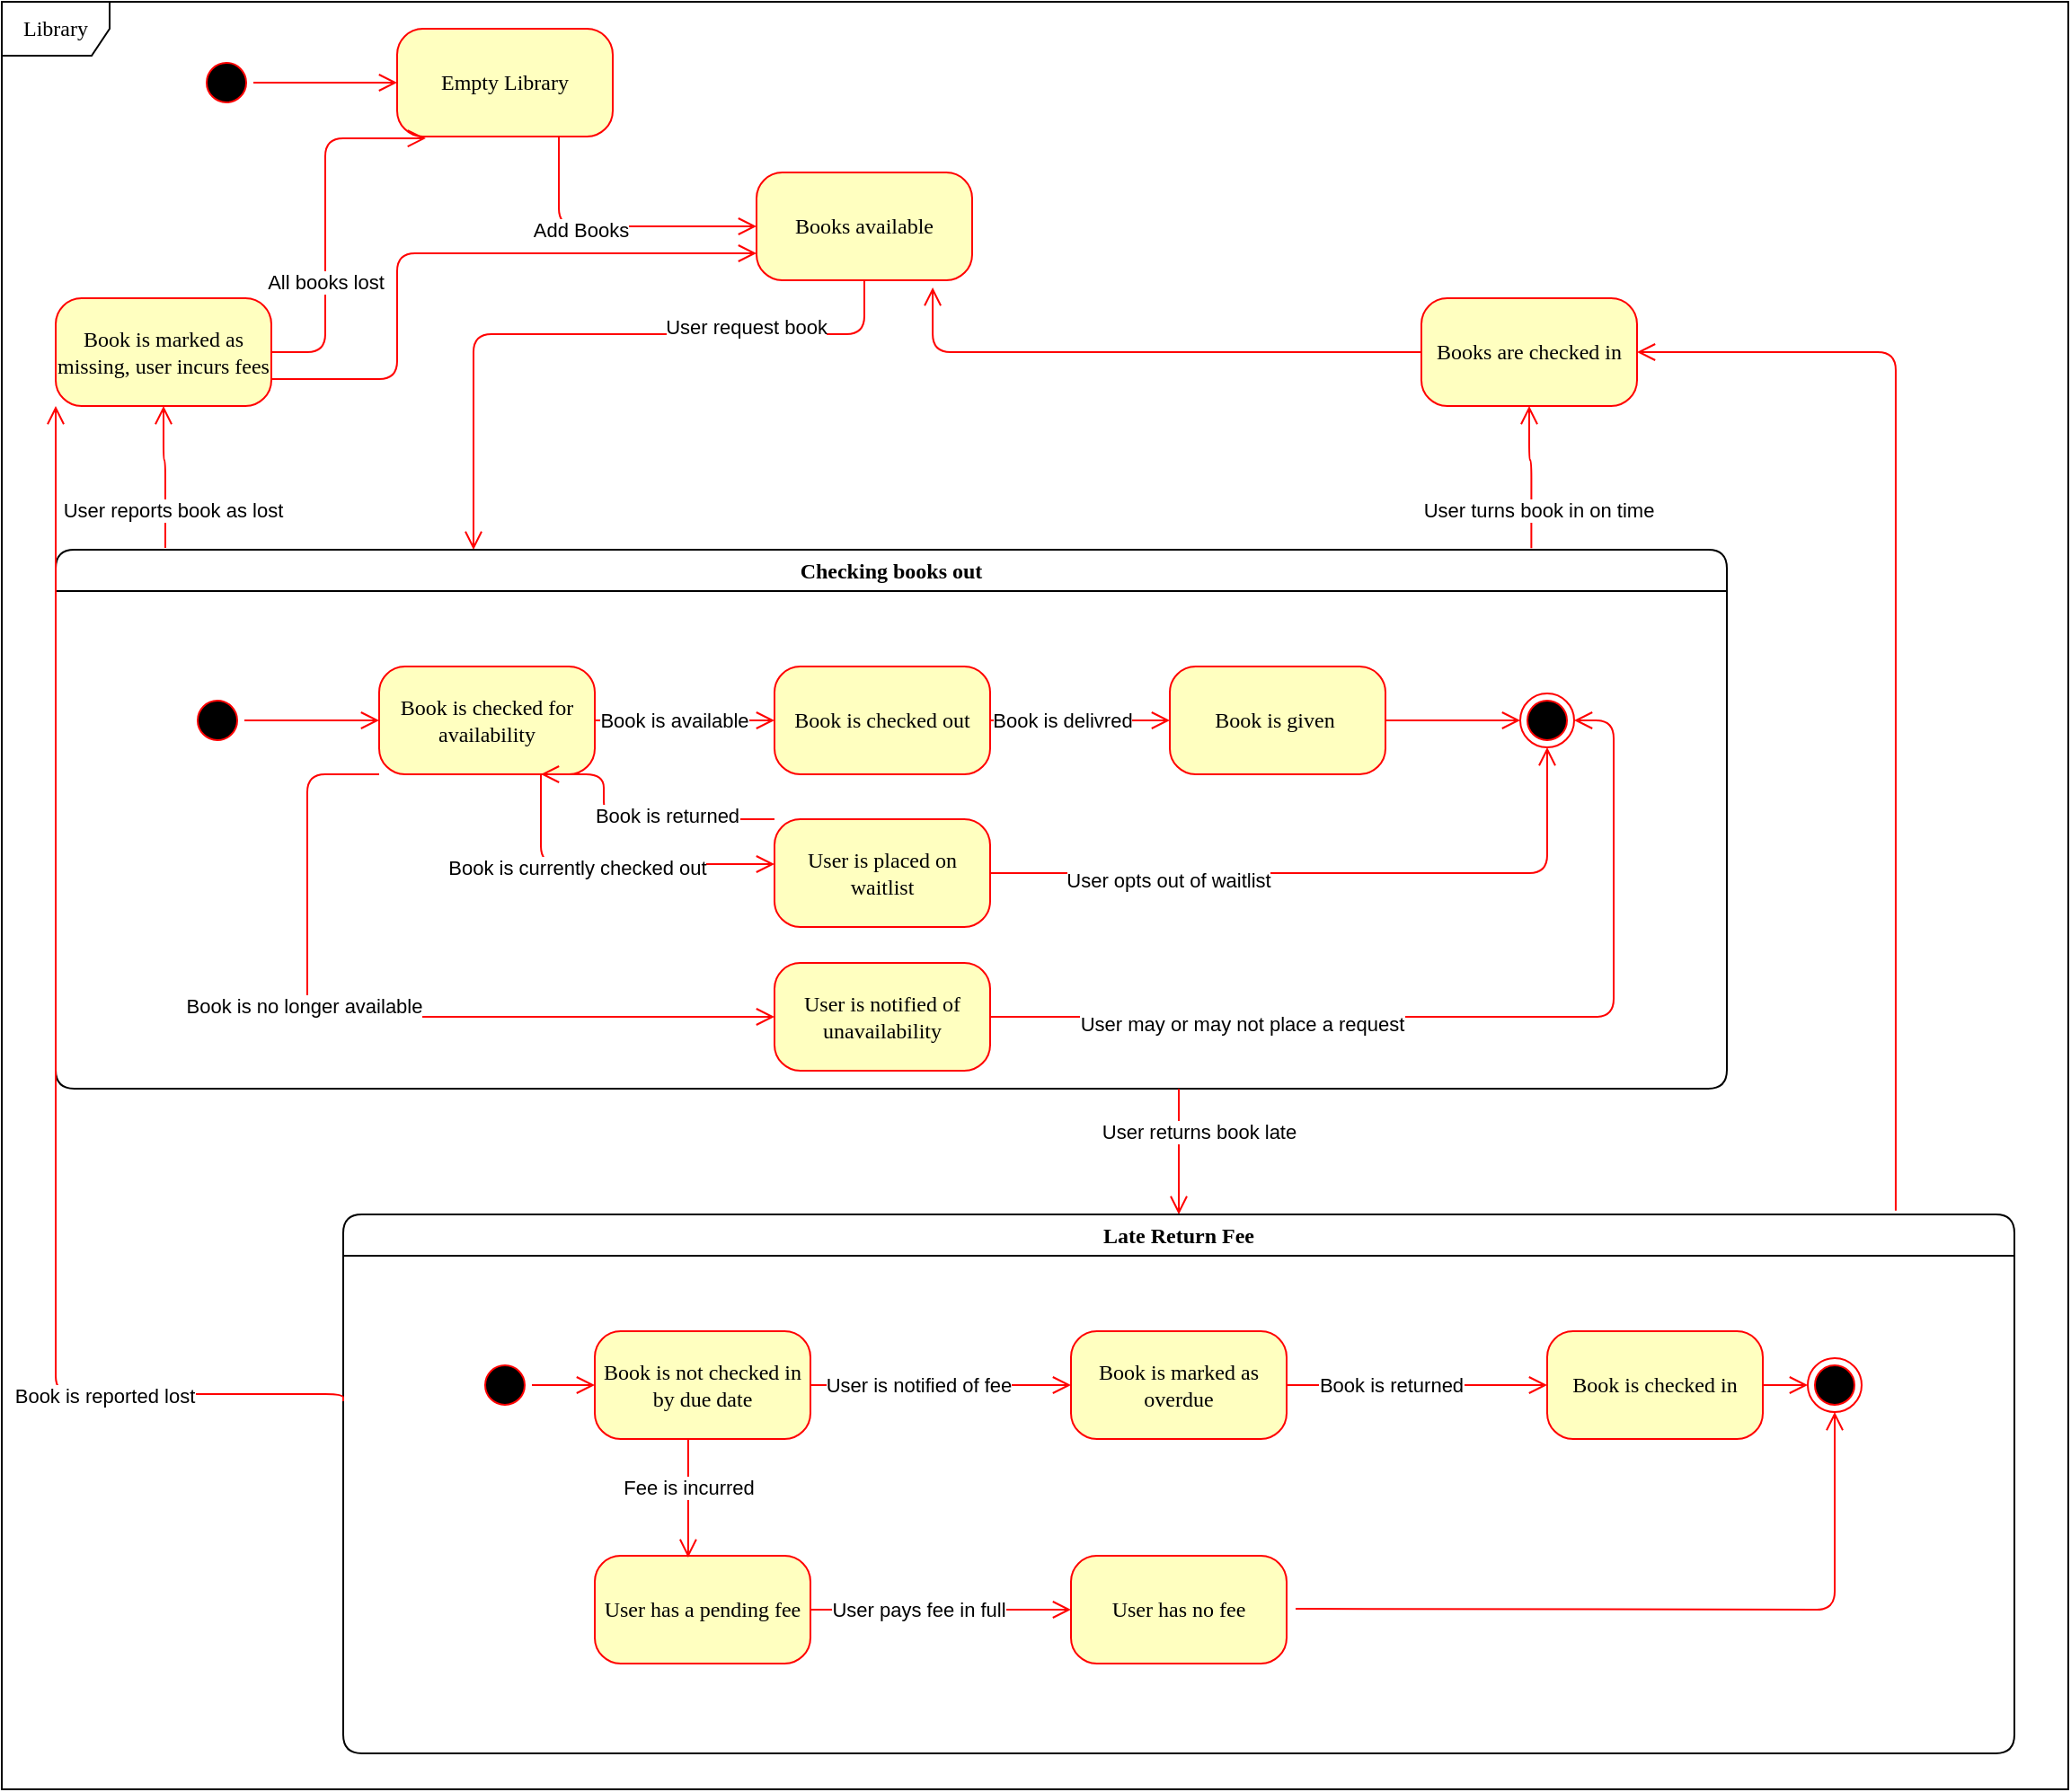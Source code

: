 <mxfile>
    <diagram name="Page-1" id="58cdce13-f638-feb5-8d6f-7d28b1aa9fa0">
        <mxGraphModel dx="1786" dy="987" grid="1" gridSize="10" guides="1" tooltips="1" connect="1" arrows="1" fold="1" page="1" pageScale="1" pageWidth="1100" pageHeight="850" background="none" math="0" shadow="0">
            <root>
                <mxCell id="0"/>
                <mxCell id="1" parent="0"/>
                <mxCell id="382b91b5511bd0f7-1" value="" style="ellipse;html=1;shape=startState;fillColor=#000000;strokeColor=#ff0000;rounded=1;shadow=0;comic=0;labelBackgroundColor=none;fontFamily=Verdana;fontSize=12;fontColor=#000000;align=center;direction=south;" parent="1" vertex="1">
                    <mxGeometry x="130" y="135" width="30" height="30" as="geometry"/>
                </mxCell>
                <mxCell id="382b91b5511bd0f7-6" value="Empty Library" style="rounded=1;whiteSpace=wrap;html=1;arcSize=24;fillColor=#ffffc0;strokeColor=#ff0000;shadow=0;comic=0;labelBackgroundColor=none;fontFamily=Verdana;fontSize=12;fontColor=#000000;align=center;" parent="1" vertex="1">
                    <mxGeometry x="240" y="120" width="120" height="60" as="geometry"/>
                </mxCell>
                <mxCell id="382b91b5511bd0f7-7" value="Books available" style="rounded=1;whiteSpace=wrap;html=1;arcSize=24;fillColor=#ffffc0;strokeColor=#ff0000;shadow=0;comic=0;labelBackgroundColor=none;fontFamily=Verdana;fontSize=12;fontColor=#000000;align=center;" parent="1" vertex="1">
                    <mxGeometry x="440" y="200" width="120" height="60" as="geometry"/>
                </mxCell>
                <mxCell id="2a3bc250acf0617d-8" value="Library" style="shape=umlFrame;whiteSpace=wrap;html=1;rounded=1;shadow=0;comic=0;labelBackgroundColor=none;strokeWidth=1;fontFamily=Verdana;fontSize=12;align=center;" parent="1" vertex="1">
                    <mxGeometry x="20" y="105" width="1150" height="995" as="geometry"/>
                </mxCell>
                <mxCell id="2a3bc250acf0617d-9" style="edgeStyle=orthogonalEdgeStyle;html=1;labelBackgroundColor=none;endArrow=open;endSize=8;strokeColor=#ff0000;fontFamily=Verdana;fontSize=12;align=left;" parent="1" source="382b91b5511bd0f7-1" target="382b91b5511bd0f7-6" edge="1">
                    <mxGeometry relative="1" as="geometry"/>
                </mxCell>
                <mxCell id="2a3bc250acf0617d-10" style="edgeStyle=orthogonalEdgeStyle;html=1;labelBackgroundColor=none;endArrow=open;endSize=8;strokeColor=#ff0000;fontFamily=Verdana;fontSize=12;align=left;entryX=0;entryY=0.5;" parent="1" source="382b91b5511bd0f7-6" target="382b91b5511bd0f7-7" edge="1">
                    <mxGeometry relative="1" as="geometry">
                        <Array as="points">
                            <mxPoint x="330" y="230"/>
                        </Array>
                    </mxGeometry>
                </mxCell>
                <mxCell id="nPLYUVVNwNOfRyuKzJmr-1" value="Add Books" style="edgeLabel;html=1;align=center;verticalAlign=middle;resizable=0;points=[];" parent="2a3bc250acf0617d-10" vertex="1" connectable="0">
                    <mxGeometry x="-0.225" y="-2" relative="1" as="geometry">
                        <mxPoint as="offset"/>
                    </mxGeometry>
                </mxCell>
                <mxCell id="2a3bc250acf0617d-11" style="edgeStyle=orthogonalEdgeStyle;html=1;entryX=0.25;entryY=0;labelBackgroundColor=none;endArrow=open;endSize=8;strokeColor=#ff0000;fontFamily=Verdana;fontSize=12;align=left;exitX=0.5;exitY=1;entryDx=0;entryDy=0;" parent="1" source="382b91b5511bd0f7-7" target="nPLYUVVNwNOfRyuKzJmr-2" edge="1">
                    <mxGeometry relative="1" as="geometry">
                        <mxPoint x="520" y="300" as="sourcePoint"/>
                        <Array as="points">
                            <mxPoint x="500" y="290"/>
                            <mxPoint x="283" y="290"/>
                        </Array>
                        <mxPoint x="330" y="310" as="targetPoint"/>
                    </mxGeometry>
                </mxCell>
                <mxCell id="nPLYUVVNwNOfRyuKzJmr-12" value="User request book" style="edgeLabel;html=1;align=center;verticalAlign=middle;resizable=0;points=[];" parent="2a3bc250acf0617d-11" vertex="1" connectable="0">
                    <mxGeometry x="-0.478" y="-4" relative="1" as="geometry">
                        <mxPoint as="offset"/>
                    </mxGeometry>
                </mxCell>
                <mxCell id="nPLYUVVNwNOfRyuKzJmr-2" value="Checking books out" style="swimlane;whiteSpace=wrap;html=1;rounded=1;shadow=0;comic=0;labelBackgroundColor=none;strokeWidth=1;fontFamily=Verdana;fontSize=12;align=center;" parent="1" vertex="1">
                    <mxGeometry x="50" y="410" width="930" height="300" as="geometry"/>
                </mxCell>
                <mxCell id="nPLYUVVNwNOfRyuKzJmr-3" style="edgeStyle=elbowEdgeStyle;html=1;labelBackgroundColor=none;endArrow=open;endSize=8;strokeColor=#ff0000;fontFamily=Verdana;fontSize=12;align=left;elbow=vertical;" parent="nPLYUVVNwNOfRyuKzJmr-2" source="nPLYUVVNwNOfRyuKzJmr-4" target="nPLYUVVNwNOfRyuKzJmr-9" edge="1">
                    <mxGeometry relative="1" as="geometry"/>
                </mxCell>
                <mxCell id="nPLYUVVNwNOfRyuKzJmr-23" value="Book is available" style="edgeLabel;html=1;align=center;verticalAlign=middle;resizable=0;points=[];" parent="nPLYUVVNwNOfRyuKzJmr-3" vertex="1" connectable="0">
                    <mxGeometry x="-0.477" y="-1" relative="1" as="geometry">
                        <mxPoint x="18" y="-1" as="offset"/>
                    </mxGeometry>
                </mxCell>
                <mxCell id="nPLYUVVNwNOfRyuKzJmr-4" value="Book is checked for availability" style="rounded=1;whiteSpace=wrap;html=1;arcSize=24;fillColor=#ffffc0;strokeColor=#ff0000;shadow=0;comic=0;labelBackgroundColor=none;fontFamily=Verdana;fontSize=12;fontColor=#000000;align=center;" parent="nPLYUVVNwNOfRyuKzJmr-2" vertex="1">
                    <mxGeometry x="180" y="65" width="120" height="60" as="geometry"/>
                </mxCell>
                <mxCell id="nPLYUVVNwNOfRyuKzJmr-5" value="" style="ellipse;html=1;shape=endState;fillColor=#000000;strokeColor=#ff0000;rounded=1;shadow=0;comic=0;labelBackgroundColor=none;fontFamily=Verdana;fontSize=12;fontColor=#000000;align=center;" parent="nPLYUVVNwNOfRyuKzJmr-2" vertex="1">
                    <mxGeometry x="815" y="80" width="30" height="30" as="geometry"/>
                </mxCell>
                <mxCell id="nPLYUVVNwNOfRyuKzJmr-6" style="edgeStyle=elbowEdgeStyle;html=1;labelBackgroundColor=none;endArrow=open;endSize=8;strokeColor=#ff0000;fontFamily=Verdana;fontSize=12;align=left;" parent="nPLYUVVNwNOfRyuKzJmr-2" source="nPLYUVVNwNOfRyuKzJmr-7" target="nPLYUVVNwNOfRyuKzJmr-4" edge="1">
                    <mxGeometry relative="1" as="geometry"/>
                </mxCell>
                <mxCell id="nPLYUVVNwNOfRyuKzJmr-7" value="" style="ellipse;html=1;shape=startState;fillColor=#000000;strokeColor=#ff0000;rounded=1;shadow=0;comic=0;labelBackgroundColor=none;fontFamily=Verdana;fontSize=12;fontColor=#000000;align=center;direction=south;" parent="nPLYUVVNwNOfRyuKzJmr-2" vertex="1">
                    <mxGeometry x="75" y="80" width="30" height="30" as="geometry"/>
                </mxCell>
                <mxCell id="nPLYUVVNwNOfRyuKzJmr-8" style="edgeStyle=elbowEdgeStyle;html=1;labelBackgroundColor=none;endArrow=open;endSize=8;strokeColor=#ff0000;fontFamily=Verdana;fontSize=12;align=left;elbow=vertical;" parent="nPLYUVVNwNOfRyuKzJmr-2" source="nPLYUVVNwNOfRyuKzJmr-9" target="nPLYUVVNwNOfRyuKzJmr-11" edge="1">
                    <mxGeometry relative="1" as="geometry"/>
                </mxCell>
                <mxCell id="nPLYUVVNwNOfRyuKzJmr-24" value="Book is delivred" style="edgeLabel;html=1;align=center;verticalAlign=middle;resizable=0;points=[];" parent="nPLYUVVNwNOfRyuKzJmr-8" vertex="1" connectable="0">
                    <mxGeometry x="-0.2" relative="1" as="geometry">
                        <mxPoint as="offset"/>
                    </mxGeometry>
                </mxCell>
                <mxCell id="nPLYUVVNwNOfRyuKzJmr-9" value="Book is checked out" style="rounded=1;whiteSpace=wrap;html=1;arcSize=24;fillColor=#ffffc0;strokeColor=#ff0000;shadow=0;comic=0;labelBackgroundColor=none;fontFamily=Verdana;fontSize=12;fontColor=#000000;align=center;" parent="nPLYUVVNwNOfRyuKzJmr-2" vertex="1">
                    <mxGeometry x="400" y="65" width="120" height="60" as="geometry"/>
                </mxCell>
                <mxCell id="nPLYUVVNwNOfRyuKzJmr-10" style="edgeStyle=elbowEdgeStyle;html=1;labelBackgroundColor=none;endArrow=open;endSize=8;strokeColor=#ff0000;fontFamily=Verdana;fontSize=12;align=left;" parent="nPLYUVVNwNOfRyuKzJmr-2" source="nPLYUVVNwNOfRyuKzJmr-11" target="nPLYUVVNwNOfRyuKzJmr-5" edge="1">
                    <mxGeometry relative="1" as="geometry"/>
                </mxCell>
                <mxCell id="nPLYUVVNwNOfRyuKzJmr-11" value="Book is given&amp;nbsp;" style="rounded=1;whiteSpace=wrap;html=1;arcSize=24;fillColor=#ffffc0;strokeColor=#ff0000;shadow=0;comic=0;labelBackgroundColor=none;fontFamily=Verdana;fontSize=12;fontColor=#000000;align=center;" parent="nPLYUVVNwNOfRyuKzJmr-2" vertex="1">
                    <mxGeometry x="620" y="65" width="120" height="60" as="geometry"/>
                </mxCell>
                <mxCell id="nPLYUVVNwNOfRyuKzJmr-14" value="User is notified of unavailability" style="rounded=1;whiteSpace=wrap;html=1;arcSize=24;fillColor=#ffffc0;strokeColor=#ff0000;shadow=0;comic=0;labelBackgroundColor=none;fontFamily=Verdana;fontSize=12;fontColor=#000000;align=center;" parent="nPLYUVVNwNOfRyuKzJmr-2" vertex="1">
                    <mxGeometry x="400" y="230" width="120" height="60" as="geometry"/>
                </mxCell>
                <mxCell id="nPLYUVVNwNOfRyuKzJmr-13" value="User is placed on waitlist" style="rounded=1;whiteSpace=wrap;html=1;arcSize=24;fillColor=#ffffc0;strokeColor=#ff0000;shadow=0;comic=0;labelBackgroundColor=none;fontFamily=Verdana;fontSize=12;fontColor=#000000;align=center;" parent="nPLYUVVNwNOfRyuKzJmr-2" vertex="1">
                    <mxGeometry x="400" y="150" width="120" height="60" as="geometry"/>
                </mxCell>
                <mxCell id="nPLYUVVNwNOfRyuKzJmr-17" style="edgeStyle=orthogonalEdgeStyle;html=1;labelBackgroundColor=none;endArrow=open;endSize=8;strokeColor=#ff0000;fontFamily=Verdana;fontSize=12;align=left;" parent="nPLYUVVNwNOfRyuKzJmr-2" target="nPLYUVVNwNOfRyuKzJmr-13" edge="1">
                    <mxGeometry relative="1" as="geometry">
                        <Array as="points">
                            <mxPoint x="270" y="175"/>
                        </Array>
                        <mxPoint x="270" y="125" as="sourcePoint"/>
                        <mxPoint x="380" y="175" as="targetPoint"/>
                    </mxGeometry>
                </mxCell>
                <mxCell id="nPLYUVVNwNOfRyuKzJmr-18" value="Book is currently checked out" style="edgeLabel;html=1;align=center;verticalAlign=middle;resizable=0;points=[];" parent="nPLYUVVNwNOfRyuKzJmr-17" vertex="1" connectable="0">
                    <mxGeometry x="-0.225" y="-2" relative="1" as="geometry">
                        <mxPoint as="offset"/>
                    </mxGeometry>
                </mxCell>
                <mxCell id="nPLYUVVNwNOfRyuKzJmr-15" style="edgeStyle=orthogonalEdgeStyle;html=1;labelBackgroundColor=none;endArrow=open;endSize=8;strokeColor=#ff0000;fontFamily=Verdana;fontSize=12;align=left;entryX=0;entryY=0.5;exitX=0;exitY=1;exitDx=0;exitDy=0;entryDx=0;entryDy=0;" parent="nPLYUVVNwNOfRyuKzJmr-2" source="nPLYUVVNwNOfRyuKzJmr-4" target="nPLYUVVNwNOfRyuKzJmr-14" edge="1">
                    <mxGeometry relative="1" as="geometry">
                        <Array as="points">
                            <mxPoint x="140" y="125"/>
                            <mxPoint x="140" y="260"/>
                        </Array>
                        <mxPoint x="140" y="170" as="sourcePoint"/>
                        <mxPoint x="250" y="220" as="targetPoint"/>
                    </mxGeometry>
                </mxCell>
                <mxCell id="nPLYUVVNwNOfRyuKzJmr-16" value="Book is no longer available" style="edgeLabel;html=1;align=center;verticalAlign=middle;resizable=0;points=[];" parent="nPLYUVVNwNOfRyuKzJmr-15" vertex="1" connectable="0">
                    <mxGeometry x="-0.225" y="-2" relative="1" as="geometry">
                        <mxPoint as="offset"/>
                    </mxGeometry>
                </mxCell>
                <mxCell id="nPLYUVVNwNOfRyuKzJmr-19" style="edgeStyle=orthogonalEdgeStyle;html=1;labelBackgroundColor=none;endArrow=open;endSize=8;strokeColor=#ff0000;fontFamily=Verdana;fontSize=12;align=left;entryX=0.75;entryY=1;exitX=0;exitY=0;exitDx=0;exitDy=0;entryDx=0;entryDy=0;" parent="nPLYUVVNwNOfRyuKzJmr-2" source="nPLYUVVNwNOfRyuKzJmr-13" target="nPLYUVVNwNOfRyuKzJmr-4" edge="1">
                    <mxGeometry relative="1" as="geometry">
                        <Array as="points">
                            <mxPoint x="305" y="150"/>
                        </Array>
                        <mxPoint x="280" y="190" as="sourcePoint"/>
                        <mxPoint x="390" y="240" as="targetPoint"/>
                    </mxGeometry>
                </mxCell>
                <mxCell id="nPLYUVVNwNOfRyuKzJmr-20" value="Book is returned" style="edgeLabel;html=1;align=center;verticalAlign=middle;resizable=0;points=[];" parent="nPLYUVVNwNOfRyuKzJmr-19" vertex="1" connectable="0">
                    <mxGeometry x="-0.225" y="-2" relative="1" as="geometry">
                        <mxPoint as="offset"/>
                    </mxGeometry>
                </mxCell>
                <mxCell id="nPLYUVVNwNOfRyuKzJmr-29" style="edgeStyle=orthogonalEdgeStyle;html=1;entryX=1;entryY=0.5;labelBackgroundColor=none;endArrow=open;endSize=8;strokeColor=#ff0000;fontFamily=Verdana;fontSize=12;align=left;exitX=1;exitY=0.5;entryDx=0;entryDy=0;exitDx=0;exitDy=0;" parent="nPLYUVVNwNOfRyuKzJmr-2" source="nPLYUVVNwNOfRyuKzJmr-14" target="nPLYUVVNwNOfRyuKzJmr-5" edge="1">
                    <mxGeometry relative="1" as="geometry">
                        <mxPoint x="867" y="160" as="sourcePoint"/>
                        <Array as="points">
                            <mxPoint x="867" y="260"/>
                            <mxPoint x="867" y="95"/>
                        </Array>
                        <mxPoint x="650" y="310" as="targetPoint"/>
                    </mxGeometry>
                </mxCell>
                <mxCell id="nPLYUVVNwNOfRyuKzJmr-30" value="User may or may not place a request" style="edgeLabel;html=1;align=center;verticalAlign=middle;resizable=0;points=[];" parent="nPLYUVVNwNOfRyuKzJmr-29" vertex="1" connectable="0">
                    <mxGeometry x="-0.478" y="-4" relative="1" as="geometry">
                        <mxPoint as="offset"/>
                    </mxGeometry>
                </mxCell>
                <mxCell id="nPLYUVVNwNOfRyuKzJmr-31" style="edgeStyle=orthogonalEdgeStyle;html=1;entryX=0.5;entryY=1;labelBackgroundColor=none;endArrow=open;endSize=8;strokeColor=#ff0000;fontFamily=Verdana;fontSize=12;align=left;exitX=1;exitY=0.5;entryDx=0;entryDy=0;exitDx=0;exitDy=0;" parent="nPLYUVVNwNOfRyuKzJmr-2" target="nPLYUVVNwNOfRyuKzJmr-5" edge="1">
                    <mxGeometry relative="1" as="geometry">
                        <mxPoint x="520" y="180" as="sourcePoint"/>
                        <Array as="points">
                            <mxPoint x="830" y="180"/>
                        </Array>
                        <mxPoint x="845" y="15" as="targetPoint"/>
                    </mxGeometry>
                </mxCell>
                <mxCell id="nPLYUVVNwNOfRyuKzJmr-32" value="User opts out of waitlist" style="edgeLabel;html=1;align=center;verticalAlign=middle;resizable=0;points=[];" parent="nPLYUVVNwNOfRyuKzJmr-31" vertex="1" connectable="0">
                    <mxGeometry x="-0.478" y="-4" relative="1" as="geometry">
                        <mxPoint as="offset"/>
                    </mxGeometry>
                </mxCell>
                <mxCell id="nPLYUVVNwNOfRyuKzJmr-33" style="edgeStyle=orthogonalEdgeStyle;html=1;labelBackgroundColor=none;endArrow=open;endSize=8;strokeColor=#ff0000;fontFamily=Verdana;fontSize=12;align=left;exitX=0.883;exitY=-0.003;exitDx=0;exitDy=0;exitPerimeter=0;" parent="1" source="nPLYUVVNwNOfRyuKzJmr-2" edge="1">
                    <mxGeometry relative="1" as="geometry">
                        <mxPoint x="710" y="375" as="sourcePoint"/>
                        <Array as="points">
                            <mxPoint x="871" y="360"/>
                            <mxPoint x="870" y="360"/>
                        </Array>
                        <mxPoint x="870" y="330" as="targetPoint"/>
                    </mxGeometry>
                </mxCell>
                <mxCell id="nPLYUVVNwNOfRyuKzJmr-34" value="User turns book in on time" style="edgeLabel;html=1;align=center;verticalAlign=middle;resizable=0;points=[];" parent="nPLYUVVNwNOfRyuKzJmr-33" vertex="1" connectable="0">
                    <mxGeometry x="-0.478" y="-4" relative="1" as="geometry">
                        <mxPoint as="offset"/>
                    </mxGeometry>
                </mxCell>
                <mxCell id="nPLYUVVNwNOfRyuKzJmr-35" value="Books are checked in" style="rounded=1;whiteSpace=wrap;html=1;arcSize=24;fillColor=#ffffc0;strokeColor=#ff0000;shadow=0;comic=0;labelBackgroundColor=none;fontFamily=Verdana;fontSize=12;fontColor=#000000;align=center;" parent="1" vertex="1">
                    <mxGeometry x="810" y="270" width="120" height="60" as="geometry"/>
                </mxCell>
                <mxCell id="nPLYUVVNwNOfRyuKzJmr-36" style="edgeStyle=elbowEdgeStyle;html=1;labelBackgroundColor=none;endArrow=open;endSize=8;strokeColor=#ff0000;fontFamily=Verdana;fontSize=12;align=left;entryX=0.5;entryY=0;entryDx=0;entryDy=0;" parent="1" target="nPLYUVVNwNOfRyuKzJmr-38" edge="1">
                    <mxGeometry relative="1" as="geometry">
                        <mxPoint x="675" y="710" as="sourcePoint"/>
                        <mxPoint x="1120" y="480" as="targetPoint"/>
                        <Array as="points">
                            <mxPoint x="675" y="740"/>
                        </Array>
                    </mxGeometry>
                </mxCell>
                <mxCell id="nPLYUVVNwNOfRyuKzJmr-37" value="User returns book late" style="edgeLabel;html=1;align=center;verticalAlign=middle;resizable=0;points=[];" parent="nPLYUVVNwNOfRyuKzJmr-36" vertex="1" connectable="0">
                    <mxGeometry x="-0.314" y="-1" relative="1" as="geometry">
                        <mxPoint x="12" as="offset"/>
                    </mxGeometry>
                </mxCell>
                <mxCell id="nPLYUVVNwNOfRyuKzJmr-38" value="Late Return Fee" style="swimlane;whiteSpace=wrap;html=1;rounded=1;shadow=0;comic=0;labelBackgroundColor=none;strokeWidth=1;fontFamily=Verdana;fontSize=12;align=center;" parent="1" vertex="1">
                    <mxGeometry x="210" y="780" width="930" height="300" as="geometry"/>
                </mxCell>
                <mxCell id="nPLYUVVNwNOfRyuKzJmr-39" style="edgeStyle=elbowEdgeStyle;html=1;labelBackgroundColor=none;endArrow=open;endSize=8;strokeColor=#ff0000;fontFamily=Verdana;fontSize=12;align=left;elbow=horizontal;" parent="nPLYUVVNwNOfRyuKzJmr-38" source="nPLYUVVNwNOfRyuKzJmr-41" target="nPLYUVVNwNOfRyuKzJmr-47" edge="1">
                    <mxGeometry relative="1" as="geometry"/>
                </mxCell>
                <mxCell id="nPLYUVVNwNOfRyuKzJmr-62" value="User is notified of fee" style="edgeLabel;html=1;align=center;verticalAlign=middle;resizable=0;points=[];" parent="nPLYUVVNwNOfRyuKzJmr-39" vertex="1" connectable="0">
                    <mxGeometry x="-0.28" y="-4" relative="1" as="geometry">
                        <mxPoint x="8" y="-4" as="offset"/>
                    </mxGeometry>
                </mxCell>
                <mxCell id="nPLYUVVNwNOfRyuKzJmr-41" value="Book is not checked in by due date" style="rounded=1;whiteSpace=wrap;html=1;arcSize=24;fillColor=#ffffc0;strokeColor=#ff0000;shadow=0;comic=0;labelBackgroundColor=none;fontFamily=Verdana;fontSize=12;fontColor=#000000;align=center;" parent="nPLYUVVNwNOfRyuKzJmr-38" vertex="1">
                    <mxGeometry x="140" y="65" width="120" height="60" as="geometry"/>
                </mxCell>
                <mxCell id="nPLYUVVNwNOfRyuKzJmr-42" value="" style="ellipse;html=1;shape=endState;fillColor=#000000;strokeColor=#ff0000;rounded=1;shadow=0;comic=0;labelBackgroundColor=none;fontFamily=Verdana;fontSize=12;fontColor=#000000;align=center;" parent="nPLYUVVNwNOfRyuKzJmr-38" vertex="1">
                    <mxGeometry x="815" y="80" width="30" height="30" as="geometry"/>
                </mxCell>
                <mxCell id="nPLYUVVNwNOfRyuKzJmr-43" style="edgeStyle=elbowEdgeStyle;html=1;labelBackgroundColor=none;endArrow=open;endSize=8;strokeColor=#ff0000;fontFamily=Verdana;fontSize=12;align=left;" parent="nPLYUVVNwNOfRyuKzJmr-38" source="nPLYUVVNwNOfRyuKzJmr-44" target="nPLYUVVNwNOfRyuKzJmr-41" edge="1">
                    <mxGeometry relative="1" as="geometry"/>
                </mxCell>
                <mxCell id="nPLYUVVNwNOfRyuKzJmr-44" value="" style="ellipse;html=1;shape=startState;fillColor=#000000;strokeColor=#ff0000;rounded=1;shadow=0;comic=0;labelBackgroundColor=none;fontFamily=Verdana;fontSize=12;fontColor=#000000;align=center;direction=south;" parent="nPLYUVVNwNOfRyuKzJmr-38" vertex="1">
                    <mxGeometry x="75" y="80" width="30" height="30" as="geometry"/>
                </mxCell>
                <mxCell id="nPLYUVVNwNOfRyuKzJmr-45" style="edgeStyle=elbowEdgeStyle;html=1;labelBackgroundColor=none;endArrow=open;endSize=8;strokeColor=#ff0000;fontFamily=Verdana;fontSize=12;align=left;elbow=vertical;" parent="nPLYUVVNwNOfRyuKzJmr-38" source="nPLYUVVNwNOfRyuKzJmr-47" target="nPLYUVVNwNOfRyuKzJmr-49" edge="1">
                    <mxGeometry relative="1" as="geometry"/>
                </mxCell>
                <mxCell id="nPLYUVVNwNOfRyuKzJmr-46" value="Book is returned" style="edgeLabel;html=1;align=center;verticalAlign=middle;resizable=0;points=[];" parent="nPLYUVVNwNOfRyuKzJmr-45" vertex="1" connectable="0">
                    <mxGeometry x="-0.2" relative="1" as="geometry">
                        <mxPoint as="offset"/>
                    </mxGeometry>
                </mxCell>
                <mxCell id="nPLYUVVNwNOfRyuKzJmr-47" value="Book is marked as overdue" style="rounded=1;whiteSpace=wrap;html=1;arcSize=24;fillColor=#ffffc0;strokeColor=#ff0000;shadow=0;comic=0;labelBackgroundColor=none;fontFamily=Verdana;fontSize=12;fontColor=#000000;align=center;" parent="nPLYUVVNwNOfRyuKzJmr-38" vertex="1">
                    <mxGeometry x="405" y="65" width="120" height="60" as="geometry"/>
                </mxCell>
                <mxCell id="nPLYUVVNwNOfRyuKzJmr-48" style="edgeStyle=elbowEdgeStyle;html=1;labelBackgroundColor=none;endArrow=open;endSize=8;strokeColor=#ff0000;fontFamily=Verdana;fontSize=12;align=left;" parent="nPLYUVVNwNOfRyuKzJmr-38" source="nPLYUVVNwNOfRyuKzJmr-49" target="nPLYUVVNwNOfRyuKzJmr-42" edge="1">
                    <mxGeometry relative="1" as="geometry"/>
                </mxCell>
                <mxCell id="nPLYUVVNwNOfRyuKzJmr-49" value="Book is checked in" style="rounded=1;whiteSpace=wrap;html=1;arcSize=24;fillColor=#ffffc0;strokeColor=#ff0000;shadow=0;comic=0;labelBackgroundColor=none;fontFamily=Verdana;fontSize=12;fontColor=#000000;align=center;" parent="nPLYUVVNwNOfRyuKzJmr-38" vertex="1">
                    <mxGeometry x="670" y="65" width="120" height="60" as="geometry"/>
                </mxCell>
                <mxCell id="nPLYUVVNwNOfRyuKzJmr-50" value="User has a pending fee" style="rounded=1;whiteSpace=wrap;html=1;arcSize=24;fillColor=#ffffc0;strokeColor=#ff0000;shadow=0;comic=0;labelBackgroundColor=none;fontFamily=Verdana;fontSize=12;fontColor=#000000;align=center;" parent="nPLYUVVNwNOfRyuKzJmr-38" vertex="1">
                    <mxGeometry x="140" y="190" width="120" height="60" as="geometry"/>
                </mxCell>
                <mxCell id="nPLYUVVNwNOfRyuKzJmr-63" style="edgeStyle=elbowEdgeStyle;html=1;labelBackgroundColor=none;endArrow=open;endSize=8;strokeColor=#ff0000;fontFamily=Verdana;fontSize=12;align=left;elbow=vertical;exitX=0.433;exitY=1;exitDx=0;exitDy=0;exitPerimeter=0;entryX=0.433;entryY=0.017;entryDx=0;entryDy=0;entryPerimeter=0;" parent="nPLYUVVNwNOfRyuKzJmr-38" source="nPLYUVVNwNOfRyuKzJmr-41" target="nPLYUVVNwNOfRyuKzJmr-50" edge="1">
                    <mxGeometry relative="1" as="geometry">
                        <mxPoint x="320" y="210" as="sourcePoint"/>
                        <mxPoint x="465" y="210" as="targetPoint"/>
                    </mxGeometry>
                </mxCell>
                <mxCell id="nPLYUVVNwNOfRyuKzJmr-64" value="Fee is incurred" style="edgeLabel;html=1;align=center;verticalAlign=middle;resizable=0;points=[];" parent="nPLYUVVNwNOfRyuKzJmr-63" vertex="1" connectable="0">
                    <mxGeometry x="-0.2" relative="1" as="geometry">
                        <mxPoint as="offset"/>
                    </mxGeometry>
                </mxCell>
                <mxCell id="nPLYUVVNwNOfRyuKzJmr-65" style="edgeStyle=elbowEdgeStyle;html=1;labelBackgroundColor=none;endArrow=open;endSize=8;strokeColor=#ff0000;fontFamily=Verdana;fontSize=12;align=left;elbow=horizontal;" parent="nPLYUVVNwNOfRyuKzJmr-38" edge="1">
                    <mxGeometry relative="1" as="geometry">
                        <mxPoint x="260" y="220" as="sourcePoint"/>
                        <mxPoint x="405" y="220" as="targetPoint"/>
                    </mxGeometry>
                </mxCell>
                <mxCell id="nPLYUVVNwNOfRyuKzJmr-66" value="User pays fee in full" style="edgeLabel;html=1;align=center;verticalAlign=middle;resizable=0;points=[];" parent="nPLYUVVNwNOfRyuKzJmr-65" vertex="1" connectable="0">
                    <mxGeometry x="-0.28" y="-4" relative="1" as="geometry">
                        <mxPoint x="8" y="-4" as="offset"/>
                    </mxGeometry>
                </mxCell>
                <mxCell id="nPLYUVVNwNOfRyuKzJmr-67" value="User has no fee" style="rounded=1;whiteSpace=wrap;html=1;arcSize=24;fillColor=#ffffc0;strokeColor=#ff0000;shadow=0;comic=0;labelBackgroundColor=none;fontFamily=Verdana;fontSize=12;fontColor=#000000;align=center;" parent="nPLYUVVNwNOfRyuKzJmr-38" vertex="1">
                    <mxGeometry x="405" y="190" width="120" height="60" as="geometry"/>
                </mxCell>
                <mxCell id="nPLYUVVNwNOfRyuKzJmr-68" style="edgeStyle=elbowEdgeStyle;html=1;labelBackgroundColor=none;endArrow=open;endSize=8;strokeColor=#ff0000;fontFamily=Verdana;fontSize=12;align=left;elbow=vertical;entryX=0.5;entryY=1;entryDx=0;entryDy=0;" parent="nPLYUVVNwNOfRyuKzJmr-38" target="nPLYUVVNwNOfRyuKzJmr-42" edge="1">
                    <mxGeometry relative="1" as="geometry">
                        <mxPoint x="530" y="219.5" as="sourcePoint"/>
                        <mxPoint x="850" y="220" as="targetPoint"/>
                        <Array as="points">
                            <mxPoint x="690" y="220"/>
                        </Array>
                    </mxGeometry>
                </mxCell>
                <mxCell id="nPLYUVVNwNOfRyuKzJmr-77" style="edgeStyle=elbowEdgeStyle;html=1;labelBackgroundColor=none;endArrow=open;endSize=8;strokeColor=#ff0000;fontFamily=Verdana;fontSize=12;align=left;elbow=vertical;entryX=1;entryY=0.5;entryDx=0;entryDy=0;exitX=0.929;exitY=-0.007;exitDx=0;exitDy=0;exitPerimeter=0;" parent="1" source="nPLYUVVNwNOfRyuKzJmr-38" target="nPLYUVVNwNOfRyuKzJmr-35" edge="1">
                    <mxGeometry relative="1" as="geometry">
                        <mxPoint x="1050" y="579.5" as="sourcePoint"/>
                        <mxPoint x="1350" y="470" as="targetPoint"/>
                        <Array as="points">
                            <mxPoint x="1060" y="300"/>
                        </Array>
                    </mxGeometry>
                </mxCell>
                <mxCell id="nPLYUVVNwNOfRyuKzJmr-79" style="edgeStyle=elbowEdgeStyle;html=1;labelBackgroundColor=none;endArrow=open;endSize=8;strokeColor=#ff0000;fontFamily=Verdana;fontSize=12;align=left;elbow=vertical;entryX=0.817;entryY=1.067;entryDx=0;entryDy=0;exitX=0;exitY=0.5;exitDx=0;exitDy=0;entryPerimeter=0;" parent="1" source="nPLYUVVNwNOfRyuKzJmr-35" target="382b91b5511bd0f7-7" edge="1">
                    <mxGeometry relative="1" as="geometry">
                        <mxPoint x="580" y="209.5" as="sourcePoint"/>
                        <mxPoint x="880" y="100" as="targetPoint"/>
                        <Array as="points">
                            <mxPoint x="690" y="300"/>
                        </Array>
                    </mxGeometry>
                </mxCell>
                <mxCell id="nPLYUVVNwNOfRyuKzJmr-80" style="edgeStyle=orthogonalEdgeStyle;html=1;labelBackgroundColor=none;endArrow=open;endSize=8;strokeColor=#ff0000;fontFamily=Verdana;fontSize=12;align=left;exitX=0.883;exitY=-0.003;exitDx=0;exitDy=0;exitPerimeter=0;" parent="1" edge="1">
                    <mxGeometry relative="1" as="geometry">
                        <mxPoint x="111" y="409" as="sourcePoint"/>
                        <Array as="points">
                            <mxPoint x="111" y="360"/>
                            <mxPoint x="110" y="360"/>
                        </Array>
                        <mxPoint x="110" y="330" as="targetPoint"/>
                    </mxGeometry>
                </mxCell>
                <mxCell id="nPLYUVVNwNOfRyuKzJmr-81" value="User reports book as lost" style="edgeLabel;html=1;align=center;verticalAlign=middle;resizable=0;points=[];" parent="nPLYUVVNwNOfRyuKzJmr-80" vertex="1" connectable="0">
                    <mxGeometry x="-0.478" y="-4" relative="1" as="geometry">
                        <mxPoint as="offset"/>
                    </mxGeometry>
                </mxCell>
                <mxCell id="nPLYUVVNwNOfRyuKzJmr-83" value="Book is marked as missing, user incurs fees" style="rounded=1;whiteSpace=wrap;html=1;arcSize=24;fillColor=#ffffc0;strokeColor=#ff0000;shadow=0;comic=0;labelBackgroundColor=none;fontFamily=Verdana;fontSize=12;fontColor=#000000;align=center;" parent="1" vertex="1">
                    <mxGeometry x="50" y="270" width="120" height="60" as="geometry"/>
                </mxCell>
                <mxCell id="nPLYUVVNwNOfRyuKzJmr-84" style="edgeStyle=elbowEdgeStyle;html=1;labelBackgroundColor=none;endArrow=open;endSize=8;strokeColor=#ff0000;fontFamily=Verdana;fontSize=12;align=left;elbow=vertical;entryX=0;entryY=1;entryDx=0;entryDy=0;" parent="1" target="nPLYUVVNwNOfRyuKzJmr-83" edge="1">
                    <mxGeometry relative="1" as="geometry">
                        <mxPoint x="210" y="884" as="sourcePoint"/>
                        <mxPoint x="22" y="290" as="targetPoint"/>
                        <Array as="points">
                            <mxPoint x="20" y="880"/>
                        </Array>
                    </mxGeometry>
                </mxCell>
                <mxCell id="nPLYUVVNwNOfRyuKzJmr-85" value="Book is reported lost" style="edgeLabel;html=1;align=center;verticalAlign=middle;resizable=0;points=[];" parent="nPLYUVVNwNOfRyuKzJmr-84" vertex="1" connectable="0">
                    <mxGeometry x="-0.616" y="1" relative="1" as="geometry">
                        <mxPoint as="offset"/>
                    </mxGeometry>
                </mxCell>
                <mxCell id="nPLYUVVNwNOfRyuKzJmr-87" style="edgeStyle=elbowEdgeStyle;html=1;labelBackgroundColor=none;endArrow=open;endSize=8;strokeColor=#ff0000;fontFamily=Verdana;fontSize=12;align=left;elbow=horizontal;entryX=0.133;entryY=1.017;entryDx=0;entryDy=0;exitX=1;exitY=0.5;exitDx=0;exitDy=0;entryPerimeter=0;" parent="1" source="nPLYUVVNwNOfRyuKzJmr-83" target="382b91b5511bd0f7-6" edge="1">
                    <mxGeometry relative="1" as="geometry">
                        <mxPoint x="532" y="346" as="sourcePoint"/>
                        <mxPoint x="260" y="310" as="targetPoint"/>
                        <Array as="points">
                            <mxPoint x="200" y="220"/>
                        </Array>
                    </mxGeometry>
                </mxCell>
                <mxCell id="nPLYUVVNwNOfRyuKzJmr-88" value="All books lost" style="edgeLabel;html=1;align=center;verticalAlign=middle;resizable=0;points=[];" parent="nPLYUVVNwNOfRyuKzJmr-87" vertex="1" connectable="0">
                    <mxGeometry x="-0.327" relative="1" as="geometry">
                        <mxPoint as="offset"/>
                    </mxGeometry>
                </mxCell>
                <mxCell id="nPLYUVVNwNOfRyuKzJmr-89" style="edgeStyle=elbowEdgeStyle;html=1;labelBackgroundColor=none;endArrow=open;endSize=8;strokeColor=#ff0000;fontFamily=Verdana;fontSize=12;align=left;elbow=horizontal;entryX=0;entryY=0.75;entryDx=0;entryDy=0;exitX=1;exitY=0.75;exitDx=0;exitDy=0;" parent="1" source="nPLYUVVNwNOfRyuKzJmr-83" target="382b91b5511bd0f7-7" edge="1">
                    <mxGeometry relative="1" as="geometry">
                        <mxPoint x="180" y="310" as="sourcePoint"/>
                        <mxPoint x="266" y="191" as="targetPoint"/>
                        <Array as="points">
                            <mxPoint x="240" y="280"/>
                        </Array>
                    </mxGeometry>
                </mxCell>
            </root>
        </mxGraphModel>
    </diagram>
</mxfile>